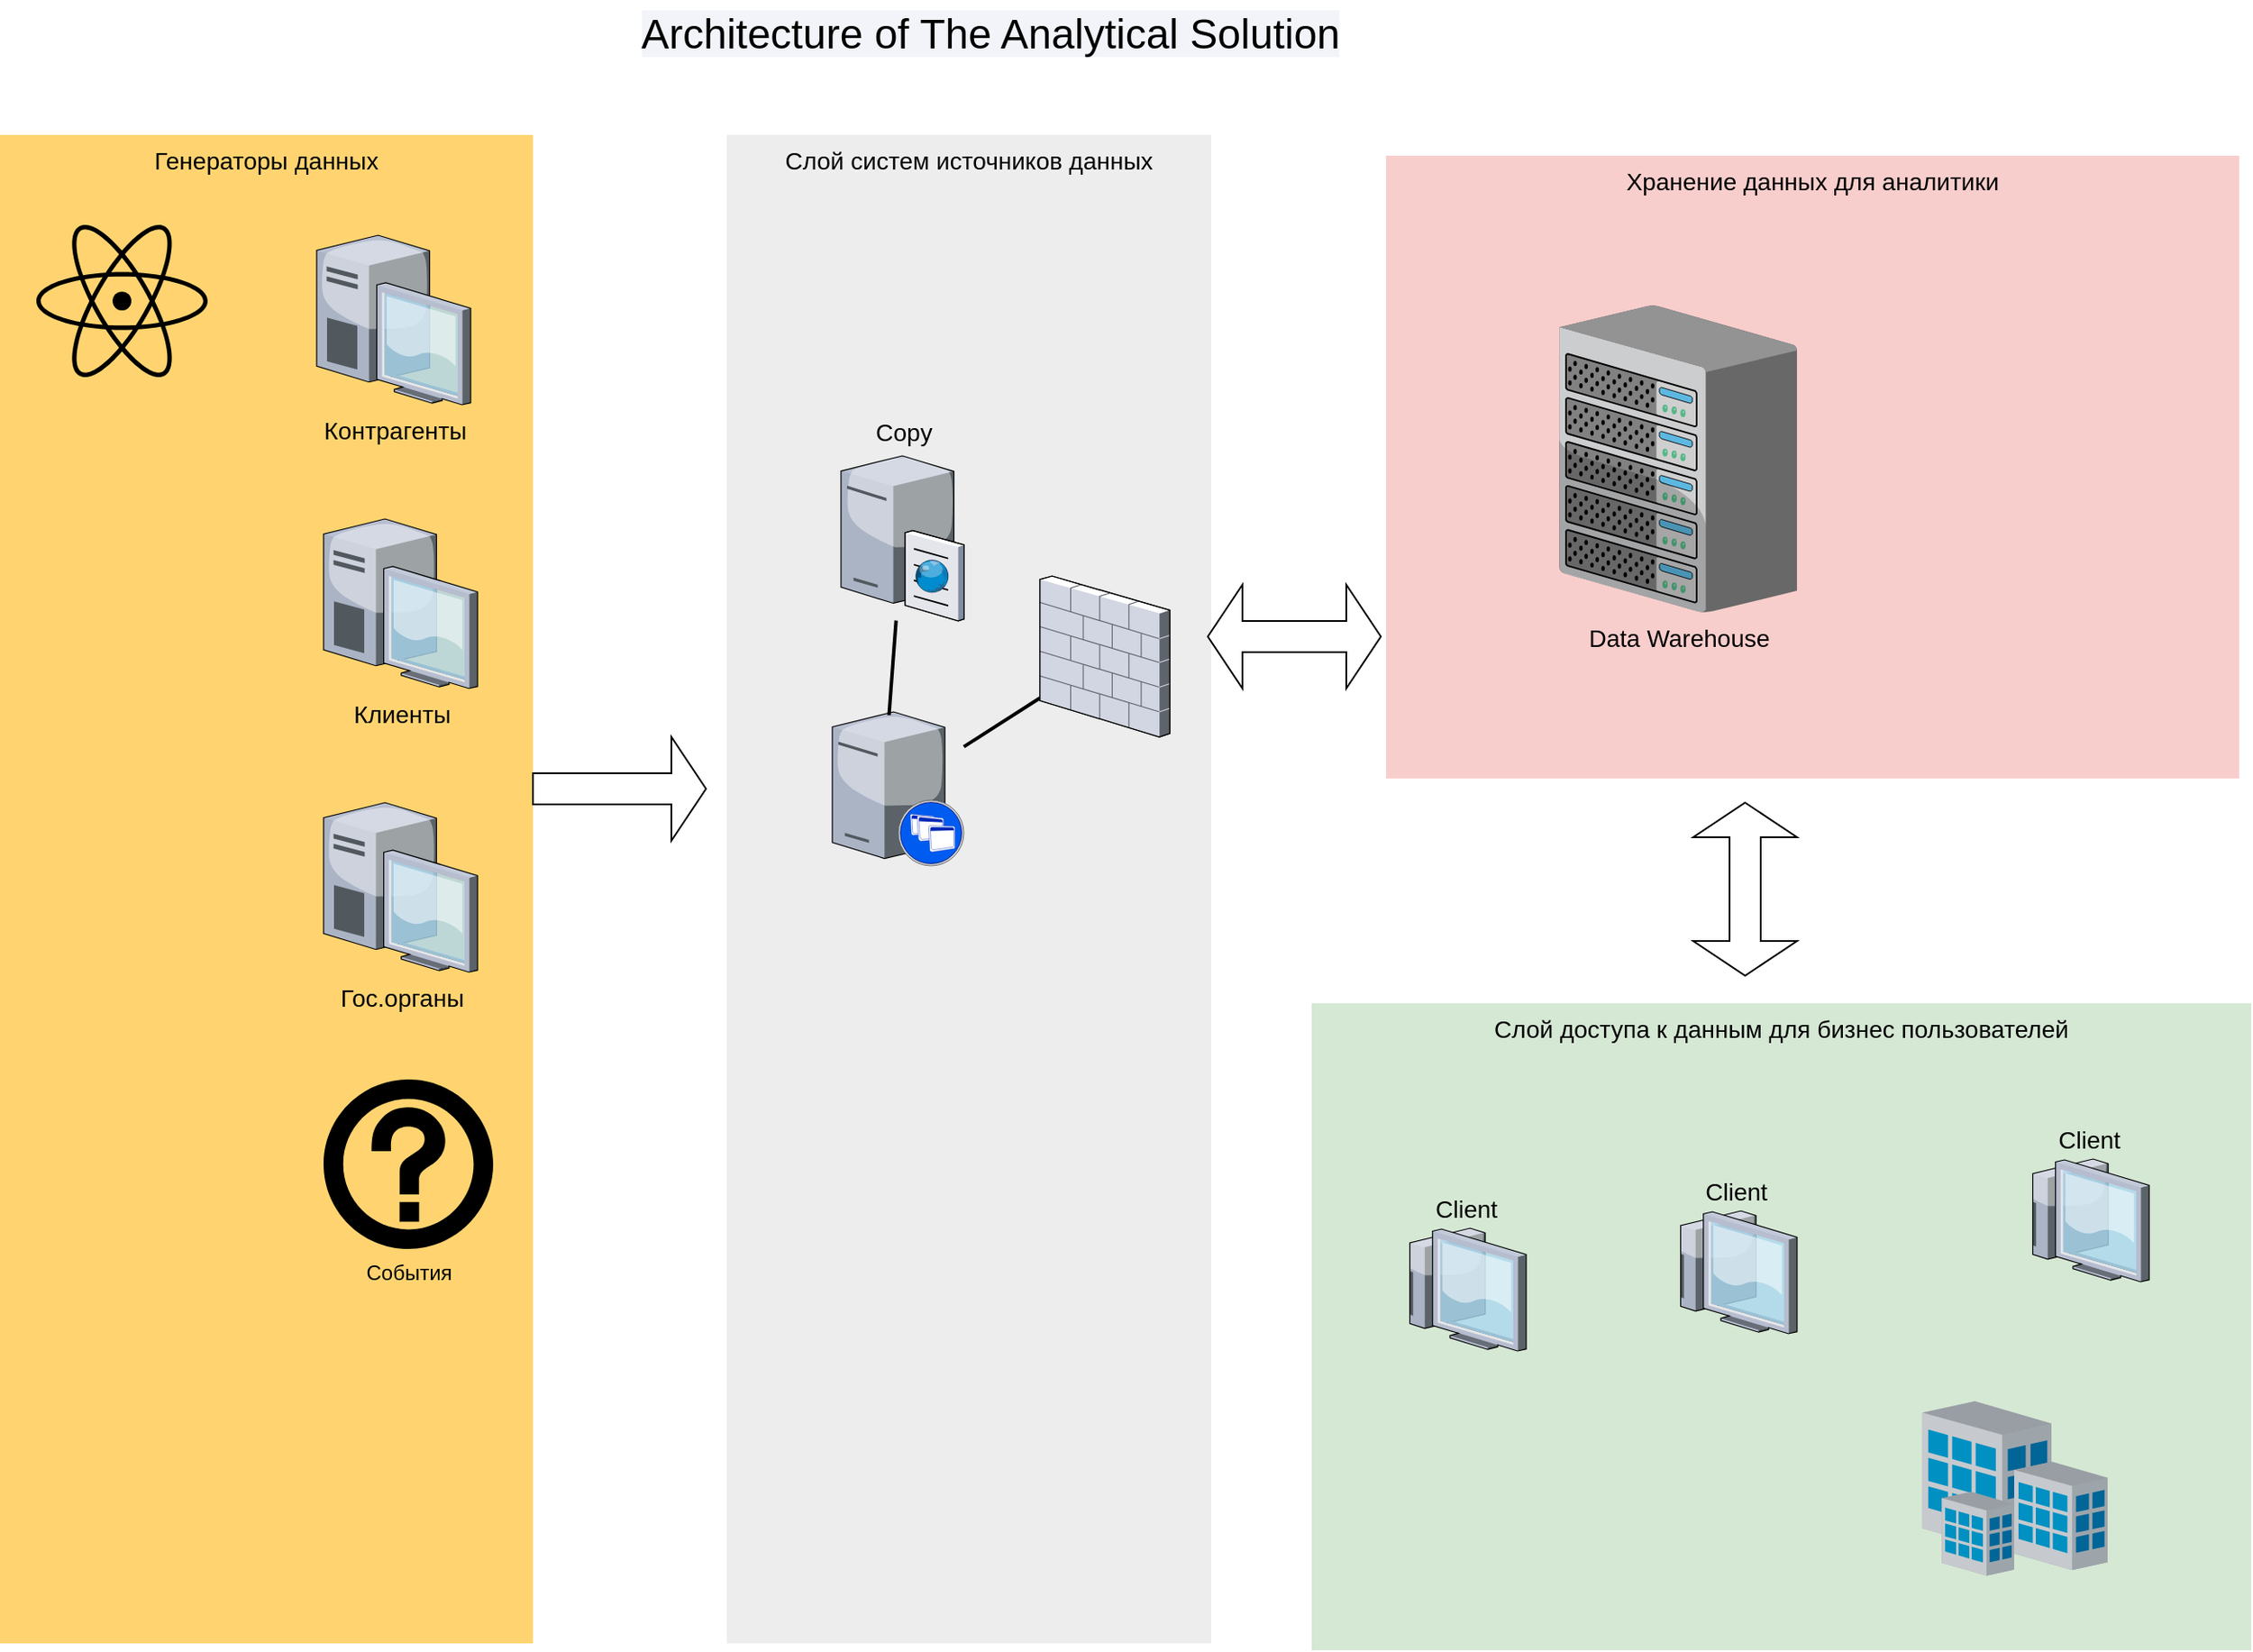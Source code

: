 <mxfile version="16.0.3" type="github"><diagram name="Page-1" id="e3a06f82-3646-2815-327d-82caf3d4e204"><mxGraphModel dx="1132" dy="810" grid="1" gridSize="10" guides="1" tooltips="1" connect="1" arrows="1" fold="1" page="1" pageScale="1.5" pageWidth="1169" pageHeight="826" background="none" math="0" shadow="0"><root><mxCell id="0" style=";html=1;"/><mxCell id="1" style=";html=1;" parent="0"/><mxCell id="6a7d8f32e03d9370-61" value="Хранение данных для аналитики" style="whiteSpace=wrap;html=1;fillColor=#f8cecc;fontSize=14;strokeColor=none;verticalAlign=top;" parent="1" vertex="1"><mxGeometry x="980" y="110" width="493" height="360" as="geometry"/></mxCell><mxCell id="6a7d8f32e03d9370-60" value="Слой доступа к данным для бизнес пользователей" style="whiteSpace=wrap;html=1;fillColor=#d5e8d4;fontSize=14;strokeColor=none;verticalAlign=top;" parent="1" vertex="1"><mxGeometry x="937" y="600" width="543" height="374" as="geometry"/></mxCell><mxCell id="6a7d8f32e03d9370-59" value="Слой систем источников данных" style="whiteSpace=wrap;html=1;fillColor=#EDEDED;fontSize=14;strokeColor=none;verticalAlign=top;" parent="1" vertex="1"><mxGeometry x="599" y="98" width="280" height="872" as="geometry"/></mxCell><mxCell id="6a7d8f32e03d9370-57" value="Генераторы данных" style="whiteSpace=wrap;html=1;fillColor=#FFD470;gradientColor=none;fontSize=14;strokeColor=none;verticalAlign=top;" parent="1" vertex="1"><mxGeometry x="179" y="98" width="308" height="872" as="geometry"/></mxCell><mxCell id="6a7d8f32e03d9370-3" value="Гос.органы" style="verticalLabelPosition=bottom;aspect=fixed;html=1;verticalAlign=top;strokeColor=none;shape=mxgraph.citrix.desktop;fillColor=#66B2FF;gradientColor=#0066CC;fontSize=14;" parent="1" vertex="1"><mxGeometry x="366.0" y="484.0" width="89" height="98" as="geometry"/></mxCell><mxCell id="6a7d8f32e03d9370-4" value="Клиенты" style="verticalLabelPosition=bottom;aspect=fixed;html=1;verticalAlign=top;strokeColor=none;shape=mxgraph.citrix.desktop;fillColor=#66B2FF;gradientColor=#0066CC;fontSize=14;" parent="1" vertex="1"><mxGeometry x="366.0" y="320.0" width="89" height="98" as="geometry"/></mxCell><mxCell id="6a7d8f32e03d9370-5" value="Контрагенты" style="verticalLabelPosition=bottom;aspect=fixed;html=1;verticalAlign=top;strokeColor=none;shape=mxgraph.citrix.desktop;fillColor=#66B2FF;gradientColor=#0066CC;fontSize=14;" parent="1" vertex="1"><mxGeometry x="362.0" y="156.0" width="89" height="98" as="geometry"/></mxCell><mxCell id="6a7d8f32e03d9370-42" style="edgeStyle=none;rounded=0;html=1;startSize=10;endSize=10;jettySize=auto;orthogonalLoop=1;fontSize=14;endArrow=none;endFill=0;strokeWidth=2;" parent="1" source="6a7d8f32e03d9370-11" target="6a7d8f32e03d9370-18" edge="1"><mxGeometry relative="1" as="geometry"/></mxCell><mxCell id="6a7d8f32e03d9370-11" value="" style="verticalLabelPosition=bottom;aspect=fixed;html=1;verticalAlign=top;strokeColor=none;shape=mxgraph.citrix.xenapp_server;fillColor=#66B2FF;gradientColor=#0066CC;fontSize=14;" parent="1" vertex="1"><mxGeometry x="660.0" y="431.5" width="76" height="89" as="geometry"/></mxCell><mxCell id="6a7d8f32e03d9370-51" style="edgeStyle=none;rounded=0;html=1;startSize=10;endSize=10;jettySize=auto;orthogonalLoop=1;fontSize=14;endArrow=none;endFill=0;strokeWidth=2;exitX=0.431;exitY=0.022;exitDx=0;exitDy=0;exitPerimeter=0;" parent="1" source="6a7d8f32e03d9370-11" target="6a7d8f32e03d9370-15" edge="1"><mxGeometry relative="1" as="geometry"/></mxCell><mxCell id="6a7d8f32e03d9370-15" value="Copy" style="verticalLabelPosition=top;aspect=fixed;html=1;verticalAlign=bottom;strokeColor=none;shape=mxgraph.citrix.cache_server;fillColor=#66B2FF;gradientColor=#0066CC;fontSize=14;labelPosition=center;align=center;" parent="1" vertex="1"><mxGeometry x="665" y="281.25" width="71" height="97.5" as="geometry"/></mxCell><mxCell id="6a7d8f32e03d9370-16" value="Data Warehouse" style="verticalLabelPosition=bottom;aspect=fixed;html=1;verticalAlign=top;strokeColor=none;shape=mxgraph.citrix.chassis;fillColor=#66B2FF;gradientColor=#0066CC;fontSize=14;" parent="1" vertex="1"><mxGeometry x="1080" y="196.5" width="137.5" height="177.5" as="geometry"/></mxCell><mxCell id="6a7d8f32e03d9370-18" value="" style="verticalLabelPosition=bottom;aspect=fixed;html=1;verticalAlign=top;strokeColor=none;shape=mxgraph.citrix.firewall;fillColor=#66B2FF;gradientColor=#0066CC;fontSize=14;" parent="1" vertex="1"><mxGeometry x="780" y="353" width="75" height="93" as="geometry"/></mxCell><mxCell id="6a7d8f32e03d9370-27" value="Client" style="verticalLabelPosition=top;aspect=fixed;html=1;verticalAlign=bottom;strokeColor=none;shape=mxgraph.citrix.thin_client;fillColor=#66B2FF;gradientColor=#0066CC;fontSize=14;labelPosition=center;align=center;" parent="1" vertex="1"><mxGeometry x="1350" y="690" width="71" height="71" as="geometry"/></mxCell><mxCell id="6a7d8f32e03d9370-28" value="Client" style="verticalLabelPosition=top;aspect=fixed;html=1;verticalAlign=bottom;strokeColor=none;shape=mxgraph.citrix.thin_client;fillColor=#66B2FF;gradientColor=#0066CC;fontSize=14;labelPosition=center;align=center;" parent="1" vertex="1"><mxGeometry x="1146.5" y="720" width="71" height="71" as="geometry"/></mxCell><mxCell id="6a7d8f32e03d9370-29" value="Client" style="verticalLabelPosition=top;aspect=fixed;html=1;verticalAlign=bottom;strokeColor=none;shape=mxgraph.citrix.thin_client;fillColor=#66B2FF;gradientColor=#0066CC;fontSize=14;labelPosition=center;align=center;" parent="1" vertex="1"><mxGeometry x="990" y="730" width="71" height="71" as="geometry"/></mxCell><mxCell id="6a7d8f32e03d9370-31" value="" style="verticalLabelPosition=bottom;aspect=fixed;html=1;verticalAlign=top;strokeColor=none;shape=mxgraph.citrix.site;fillColor=#66B2FF;gradientColor=#0066CC;fontSize=14;" parent="1" vertex="1"><mxGeometry x="1290" y="830" width="107" height="101" as="geometry"/></mxCell><mxCell id="6a7d8f32e03d9370-62" value="&lt;span style=&quot;font-family: , &amp;#34;roboto&amp;#34; , sans-serif ; font-weight: 400 ; background-color: rgba(0 , 39 , 139 , 0.05)&quot;&gt;Architecture of The Analytical Solution&lt;/span&gt;" style="text;strokeColor=none;fillColor=none;html=1;fontSize=24;fontStyle=1;verticalAlign=middle;align=center;" parent="1" vertex="1"><mxGeometry x="320" y="20" width="861" height="40" as="geometry"/></mxCell><mxCell id="lh06oRmIm7xvpLQIAMwL-6" value="События" style="shape=mxgraph.signs.travel.information_1;html=1;pointerEvents=1;fillColor=#000000;strokeColor=none;verticalLabelPosition=bottom;verticalAlign=top;align=center;sketch=0;" parent="1" vertex="1"><mxGeometry x="366" y="644" width="98" height="98" as="geometry"/></mxCell><mxCell id="lh06oRmIm7xvpLQIAMwL-7" value="" style="shape=mxgraph.signs.science.nuclear_1;html=1;pointerEvents=1;fillColor=#000000;strokeColor=none;verticalLabelPosition=bottom;verticalAlign=top;align=center;sketch=0;" parent="1" vertex="1"><mxGeometry x="200" y="150" width="99" height="88" as="geometry"/></mxCell><mxCell id="lh06oRmIm7xvpLQIAMwL-8" value="" style="shape=singleArrow;whiteSpace=wrap;html=1;" parent="1" vertex="1"><mxGeometry x="487" y="446" width="100" height="60" as="geometry"/></mxCell><mxCell id="lh06oRmIm7xvpLQIAMwL-10" value="" style="shape=doubleArrow;direction=south;whiteSpace=wrap;html=1;" parent="1" vertex="1"><mxGeometry x="1157.5" y="484" width="60" height="100" as="geometry"/></mxCell><mxCell id="lh06oRmIm7xvpLQIAMwL-12" value="" style="shape=doubleArrow;whiteSpace=wrap;html=1;" parent="1" vertex="1"><mxGeometry x="877" y="358" width="100" height="60" as="geometry"/></mxCell></root></mxGraphModel></diagram></mxfile>